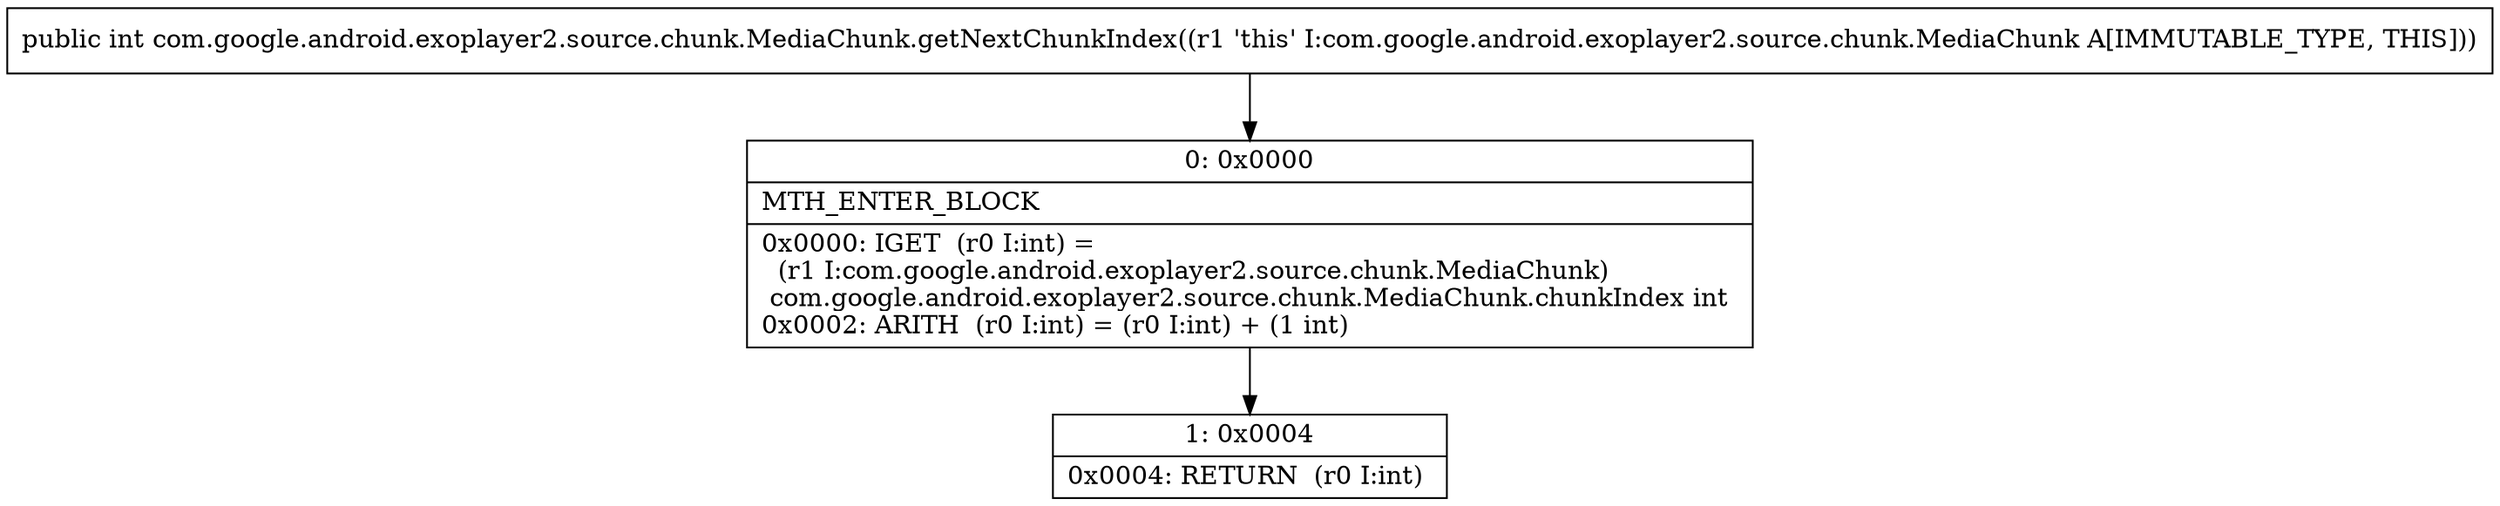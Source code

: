 digraph "CFG forcom.google.android.exoplayer2.source.chunk.MediaChunk.getNextChunkIndex()I" {
Node_0 [shape=record,label="{0\:\ 0x0000|MTH_ENTER_BLOCK\l|0x0000: IGET  (r0 I:int) = \l  (r1 I:com.google.android.exoplayer2.source.chunk.MediaChunk)\l com.google.android.exoplayer2.source.chunk.MediaChunk.chunkIndex int \l0x0002: ARITH  (r0 I:int) = (r0 I:int) + (1 int) \l}"];
Node_1 [shape=record,label="{1\:\ 0x0004|0x0004: RETURN  (r0 I:int) \l}"];
MethodNode[shape=record,label="{public int com.google.android.exoplayer2.source.chunk.MediaChunk.getNextChunkIndex((r1 'this' I:com.google.android.exoplayer2.source.chunk.MediaChunk A[IMMUTABLE_TYPE, THIS])) }"];
MethodNode -> Node_0;
Node_0 -> Node_1;
}

